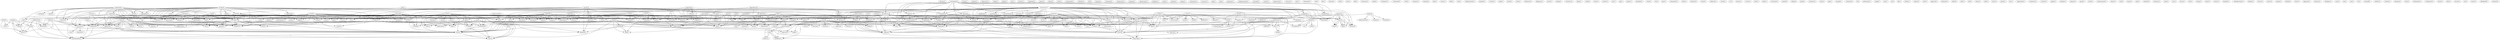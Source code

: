 digraph G {
  decision [ label="decision(1)" ];
  population [ label="population(5)" ];
  invading [ label="invading(1)" ];
  majority [ label="majority(3)" ];
  side [ label="side(1)" ];
  arrival [ label="arrival(1)" ];
  anticipation [ label="anticipation(1)" ];
  lake [ label="lake(2)" ];
  garrison [ label="garrison(1)" ];
  massacred [ label="massacred(1)" ];
  retreat [ label="retreat(1)" ];
  region [ label="region(1)" ];
  van [ label="van(3)" ];
  turn [ label="turn(1)" ];
  van [ label="van(8)" ];
  reached [ label="reached(1)" ];
  province [ label="province(4)" ];
  percent [ label="percent(7)" ];
  slaughter [ label="slaughter(1)" ];
  freedom [ label="freedom(2)" ];
  culture [ label="culture(1)" ];
  prevailed [ label="prevailed(1)" ];
  remain [ label="remain(1)" ];
  religion [ label="religion(2)" ];
  power [ label="power(19)" ];
  department [ label="department(1)" ];
  behalf [ label="behalf(2)" ];
  control [ label="control(3)" ];
  instruct [ label="instruct(1)" ];
  sex [ label="sex(1)" ];
  color [ label="color(1)" ];
  system [ label="system(3)" ];
  head [ label="head(2)" ];
  government [ label="government(4)" ];
  race [ label="race(1)" ];
  law [ label="law(4)" ];
  secure [ label="secure(1)" ];
  language [ label="language(2)" ];
  irrespective [ label="irrespective(1)" ];
  nation [ label="nation(7)" ];
  self [ label="self(2)" ];
  executive [ label="executive(5)" ];
  create [ label="create(2)" ];
  volume [ label="volume(1)" ];
  number [ label="number(1)" ];
  democracy [ label="democracy(1)" ];
  escape [ label="escape(3)" ];
  soul [ label="soul(1)" ];
  today [ label="today(3)" ];
  work [ label="work(3)" ];
  exists [ label="exists(1)" ];
  proceeded [ label="proceeded(2)" ];
  extermination [ label="extermination(2)" ];
  refuge [ label="refuge(1)" ];
  length [ label="length(1)" ];
  paw [ label="paw(1)" ];
  horizon [ label="horizon(1)" ];
  army [ label="army(2)" ];
  response [ label="response(1)" ];
  victory [ label="victory(1)" ];
  enter [ label="enter(1)" ];
  make [ label="make(3)" ];
  began [ label="began(4)" ];
  cooperation [ label="cooperation(1)" ];
  came [ label="came(1)" ];
  flag [ label="flag(1)" ];
  blood [ label="blood(1)" ];
  president [ label="president(8)" ];
  serve [ label="serve(5)" ];
  wave [ label="wave(1)" ];
  guerrilla [ label="guerrilla(2)" ];
  nickname [ label="nickname(1)" ];
  completed [ label="completed(1)" ];
  debate [ label="debate(1)" ];
  call [ label="call(1)" ];
  amnesty [ label="amnesty(1)" ];
  grant [ label="grant(1)" ];
  referendum [ label="referendum(1)" ];
  enemy [ label="enemy(1)" ];
  halsall [ label="halsall(2)" ];
  north [ label="north(1)" ];
  nationalism [ label="nationalism(1)" ];
  orthodox [ label="orthodox(1)" ];
  left [ label="left(2)" ];
  beginning [ label="beginning(2)" ];
  refuse [ label="refuse(1)" ];
  state [ label="state(13)" ];
  degree [ label="degree(1)" ];
  increased [ label="increased(1)" ];
  collaboration [ label="collaboration(2)" ];
  assist [ label="assist(1)" ];
  bearing [ label="bearing(1)" ];
  ownership [ label="ownership(1)" ];
  closed [ label="closed(2)" ];
  supervision [ label="supervision(1)" ];
  program [ label="program(1)" ];
  patriarchate [ label="patriarchate(1)" ];
  berkeley [ label="berkeley(1)" ];
  reach [ label="reach(1)" ];
  guerilla [ label="guerilla(1)" ];
  langer [ label="langer(1)" ];
  civilization [ label="civilization(1)" ];
  question [ label="question(1)" ];
  debate [ label="debate(1)" ];
  ratify [ label="ratify(3)" ];
  caucasus [ label="caucasus(1)" ];
  babi [ label="babi(1)" ];
  lack [ label="lack(1)" ];
  represent [ label="represent(1)" ];
  implementation [ label="implementation(1)" ];
  edu [ label="edu(2)" ];
  question [ label="question(1)" ];
  writes [ label="writes(1)" ];
  provided [ label="provided(1)" ];
  wonder [ label="wonder(1)" ];
  opportunity [ label="opportunity(1)" ];
  erzurum [ label="erzurum(1)" ];
  anatolia [ label="anatolia(3)" ];
  come [ label="come(1)" ];
  way [ label="way(1)" ];
  revolt [ label="revolt(3)" ];
  push [ label="push(1)" ];
  morale [ label="morale(1)" ];
  sultan [ label="sultan(1)" ];
  killed [ label="killed(1)" ];
  invasion [ label="invasion(1)" ];
  area [ label="area(3)" ];
  prepared [ label="prepared(1)" ];
  position [ label="position(1)" ];
  hurt [ label="hurt(1)" ];
  part [ label="part(1)" ];
  newspaper [ label="newspaper(1)" ];
  end [ label="end(1)" ];
  fire [ label="fire(1)" ];
  became [ label="became(1)" ];
  harb [ label="harb(1)" ];
  term [ label="term(1)" ];
  fled [ label="fled(1)" ];
  boyaciyan [ label="boyaciyan(1)" ];
  millet [ label="millet(1)" ];
  knopf [ label="knopf(1)" ];
  border [ label="border(3)" ];
  company [ label="company(1)" ];
  assumed [ label="assumed(1)" ];
  representative [ label="representative(1)" ];
  name [ label="name(1)" ];
  coordinate [ label="coordinate(1)" ];
  constituted [ label="constituted(1)" ];
  uezd [ label="uezd(1)" ];
  conquest [ label="conquest(1)" ];
  guberniia [ label="guberniia(1)" ];
  guberniia [ label="guberniia(1)" ];
  meeting [ label="meeting(1)" ];
  deal [ label="deal(1)" ];
  census [ label="census(1)" ];
  sovereignty [ label="sovereignty(4)" ];
  peace [ label="peace(2)" ];
  division [ label="division(2)" ];
  constitution [ label="constitution(17)" ];
  human [ label="human(1)" ];
  maintain [ label="maintain(2)" ];
  solidarity [ label="solidarity(2)" ];
  structure [ label="structure(4)" ];
  establishes [ label="establishes(1)" ];
  secularization [ label="secularization(1)" ];
  justice [ label="justice(4)" ];
  faith [ label="faith(1)" ];
  rule [ label="rule(1)" ];
  set [ label="set(1)" ];
  respecting [ label="respecting(1)" ];
  administration [ label="administration(1)" ];
  hamparsum [ label="hamparsum(2)" ];
  ravaged [ label="ravaged(2)" ];
  led [ label="led(2)" ];
  parliamentarian [ label="parliamentarian(1)" ];
  danger [ label="danger(1)" ];
  gochnak [ label="gochnak(1)" ];
  crossed [ label="crossed(1)" ];
  appressian [ label="appressian(1)" ];
  mountain [ label="mountain(3)" ];
  independence [ label="independence(5)" ];
  body [ label="body(1)" ];
  pp [ label="pp(3)" ];
  held [ label="held(1)" ];
  expel [ label="expel(1)" ];
  muslim [ label="muslim(4)" ];
  flood [ label="flood(1)" ];
  comprised [ label="comprised(1)" ];
  appeared [ label="appeared(1)" ];
  protection [ label="protection(2)" ];
  crisis [ label="crisis(1)" ];
  sera [ label="sera(1)" ];
  supply [ label="supply(1)" ];
  crowded [ label="crowded(1)" ];
  zuma [ label="zuma(1)" ];
  city [ label="city(2)" ];
  murad [ label="murad(1)" ];
  stone [ label="stone(1)" ];
  barbarism [ label="barbarism(1)" ];
  diplomacy [ label="diplomacy(1)" ];
  insure [ label="insure(1)" ];
  change [ label="change(1)" ];
  adopted [ label="adopted(1)" ];
  backbone [ label="backbone(1)" ];
  force [ label="force(1)" ];
  accordance [ label="accordance(1)" ];
  occurred [ label="occurred(1)" ];
  force [ label="force(1)" ];
  remained [ label="remained(2)" ];
  right [ label="right(1)" ];
  share [ label="share(1)" ];
  history [ label="history(4)" ];
  document [ label="document(1)" ];
  served [ label="served(1)" ];
  principle [ label="principle(1)" ];
  election [ label="election(3)" ];
  fact [ label="fact(1)" ];
  lived [ label="lived(1)" ];
  occupation [ label="occupation(1)" ];
  mind [ label="mind(1)" ];
  resistance [ label="resistance(1)" ];
  legion [ label="legion(1)" ];
  vote [ label="vote(1)" ];
  follows [ label="follows(1)" ];
  confidence [ label="confidence(1)" ];
  sahak [ label="sahak(1)" ];
  house [ label="house(1)" ];
  road [ label="road(4)" ];
  october [ label="october(1)" ];
  rear [ label="rear(1)" ];
  age [ label="age(1)" ];
  square [ label="square(1)" ];
  preamble [ label="preamble(1)" ];
  commercial [ label="commercial(1)" ];
  kill [ label="kill(1)" ];
  russia [ label="russia(2)" ];
  fulfillment [ label="fulfillment(1)" ];
  looked [ label="looked(1)" ];
  resurrection [ label="resurrection(1)" ];
  telegram [ label="telegram(1)" ];
  sent [ label="sent(1)" ];
  justify [ label="justify(1)" ];
  life [ label="life(1)" ];
  evrak [ label="evrak(1)" ];
  rise [ label="rise(1)" ];
  party [ label="party(1)" ];
  garo [ label="garo(1)" ];
  vilayet [ label="vilayet(1)" ];
  preparation [ label="preparation(1)" ];
  drive [ label="drive(1)" ];
  commander [ label="commander(1)" ];
  block [ label="block(1)" ];
  authority [ label="authority(1)" ];
  war [ label="war(4)" ];
  brought [ label="brought(1)" ];
  treachery [ label="treachery(1)" ];
  regard [ label="regard(1)" ];
  culminated [ label="culminated(1)" ];
  cancel [ label="cancel(1)" ];
  emperor [ label="emperor(2)" ];
  california [ label="california(1)" ];
  return [ label="return(1)" ];
  citizen [ label="citizen(1)" ];
  ctr [ label="ctr(1)" ];
  turkey [ label="turkey(7)" ];
  found [ label="found(1)" ];
  vicinity [ label="vicinity(1)" ];
  bureau [ label="bureau(1)" ];
  course [ label="course(2)" ];
  sabis [ label="sabis(1)" ];
  reads [ label="reads(1)" ];
  revolution [ label="revolution(1)" ];
  university [ label="university(3)" ];
  addition [ label="addition(1)" ];
  amend [ label="amend(2)" ];
  village [ label="village(2)" ];
  rest [ label="rest(2)" ];
  greek [ label="greek(1)" ];
  november [ label="november(1)" ];
  mush [ label="mush(1)" ];
  empire [ label="empire(8)" ];
  world [ label="world(3)" ];
  russian [ label="russian(1)" ];
  plateau [ label="plateau(1)" ];
  participation [ label="participation(1)" ];
  shore [ label="shore(1)" ];
  time [ label="time(1)" ];
  borderland [ label="borderland(1)" ];
  hope [ label="hope(1)" ];
  success [ label="success(1)" ];
  move [ label="move(1)" ];
  vote [ label="vote(1)" ];
  kill [ label="kill(1)" ];
  map [ label="map(2)" ];
  escaped [ label="escaped(1)" ];
  continued [ label="continued(1)" ];
  fo [ label="fo(4)" ];
  petersburg [ label="petersburg(1)" ];
  repeal [ label="repeal(1)" ];
  case [ label="case(1)" ];
  cambridge [ label="cambridge(3)" ];
  sol [ label="sol(1)" ];
  ohanus [ label="ohanus(2)" ];
  country [ label="country(2)" ];
  contradictory [ label="contradictory(1)" ];
  court [ label="court(4)" ];
  fop [ label="fop(1)" ];
  reform [ label="reform(1)" ];
  subject [ label="subject(1)" ];
  article [ label="article(2)" ];
  columbia [ label="columbia(1)" ];
  york [ label="york(1)" ];
  approval [ label="approval(1)" ];
  dominate [ label="dominate(1)" ];
  alfred [ label="alfred(1)" ];
  czar [ label="czar(3)" ];
  day [ label="day(1)" ];
  returned [ label="returned(1)" ];
  ataturk [ label="ataturk(2)" ];
  armenia [ label="armenia(5)" ];
  press [ label="press(3)" ];
  istanbul [ label="istanbul(2)" ];
  strike [ label="strike(1)" ];
  st [ label="st(1)" ];
  exile [ label="exile(1)" ];
  katl [ label="katl(1)" ];
  center [ label="center(1)" ];
  yoke [ label="yoke(1)" ];
  tartar [ label="tartar(1)" ];
  period [ label="period(1)" ];
  bva [ label="bva(1)" ];
  imperialism [ label="imperialism(1)" ];
  committee [ label="committee(1)" ];
  creation [ label="creation(1)" ];
  appeal [ label="appeal(1)" ];
  member [ label="member(1)" ];
  ottoman [ label="ottoman(6)" ];
  majesty [ label="majesty(1)" ];
  group [ label="group(1)" ];
  board [ label="board(1)" ];
  transcaucasia [ label="transcaucasia(3)" ];
  pastirmaciyan [ label="pastirmaciyan(1)" ];
  council [ label="council(9)" ];
  solves [ label="solves(1)" ];
  dismiss [ label="dismiss(1)" ];
  approve [ label="approve(2)" ];
  controls [ label="controls(1)" ];
  supervise [ label="supervise(1)" ];
  adopt [ label="adopt(1)" ];
  batum [ label="batum(1)" ];
  turk [ label="turk(1)" ];
  parliament [ label="parliament(11)" ];
  exercise [ label="exercise(1)" ];
  island [ label="island(1)" ];
  liability [ label="liability(1)" ];
  ararat [ label="ararat(1)" ];
  paul [ label="paul(1)" ];
  stanford [ label="stanford(2)" ];
  bosporus [ label="bosporus(1)" ];
  odasi [ label="odasi(1)" ];
  mus [ label="mus(1)" ];
  erivan [ label="erivan(1)" ];
  erevan [ label="erevan(1)" ];
  serdar [ label="serdar(3)" ];
  russia [ label="russia(1)" ];
  dust [ label="dust(1)" ];
  europe [ label="europe(1)" ];
  bayur [ label="bayur(1)" ];
  ereven [ label="ereven(1)" ];
  knocked [ label="knocked(1)" ];
  dashnaktsutiun [ label="dashnaktsutiun(1)" ];
  karekin [ label="karekin(1)" ];
  misuse [ label="misuse(1)" ];
  source [ label="source(3)" ];
  myopia [ label="myopia(1)" ];
  flooded [ label="flooded(1)" ];
  christ [ label="christ(1)" ];
  papazyan [ label="papazyan(1)" ];
  judiciary [ label="judiciary(1)" ];
  boyadjian [ label="boyadjian(1)" ];
  uucp [ label="uucp(1)" ];
  apr [ label="apr(1)" ];
  rum [ label="rum(1)" ];
  eve [ label="eve(1)" ];
  character [ label="character(1)" ];
  turkish [ label="turkish(1)" ];
  assembly [ label="assembly(6)" ];
  argic [ label="argic(2)" ];
  vol [ label="vol(1)" ];
  muratoff [ label="muratoff(1)" ];
  artillery [ label="artillery(1)" ];
  moslem [ label="moslem(1)" ];
  georgian [ label="georgian(1)" ];
  shaw [ label="shaw(2)" ];
  hahralaram [ label="hahralaram(1)" ];
  mazbatalari [ label="mazbatalari(1)" ];
  march [ label="march(1)" ];
  bitlis [ label="bitlis(1)" ];
  republic [ label="republic(10)" ];
  murray [ label="murray(1)" ];
  april [ label="april(5)" ];
  tiflis [ label="tiflis(1)" ];
  see [ label="see(1)" ];
  czarist [ label="czarist(1)" ];
  akhalkalaki [ label="akhalkalaki(1)" ];
  minister [ label="minister(4)" ];
  population -> invading [ label="1" ];
  population -> majority [ label="2" ];
  population -> side [ label="2" ];
  population -> arrival [ label="1" ];
  population -> anticipation [ label="1" ];
  population -> lake [ label="2" ];
  population -> garrison [ label="2" ];
  population -> massacred [ label="1" ];
  population -> retreat [ label="2" ];
  population -> region [ label="1" ];
  population -> van [ label="2" ];
  population -> turn [ label="1" ];
  population -> van [ label="2" ];
  population -> reached [ label="2" ];
  population -> province [ label="1" ];
  population -> percent [ label="1" ];
  population -> slaughter [ label="2" ];
  freedom -> culture [ label="1" ];
  freedom -> prevailed [ label="1" ];
  freedom -> remain [ label="1" ];
  freedom -> religion [ label="1" ];
  power -> department [ label="1" ];
  power -> behalf [ label="5" ];
  power -> control [ label="4" ];
  power -> instruct [ label="1" ];
  power -> sex [ label="3" ];
  power -> color [ label="3" ];
  power -> system [ label="1" ];
  power -> head [ label="1" ];
  power -> government [ label="2" ];
  power -> race [ label="3" ];
  power -> law [ label="2" ];
  power -> secure [ label="4" ];
  power -> language [ label="3" ];
  power -> irrespective [ label="3" ];
  power -> nation [ label="3" ];
  power -> self [ label="5" ];
  power -> executive [ label="4" ];
  power -> religion [ label="3" ];
  power -> create [ label="1" ];
  escape -> soul [ label="1" ];
  escape -> today [ label="1" ];
  escape -> work [ label="2" ];
  escape -> exists [ label="1" ];
  escape -> proceeded [ label="2" ];
  escape -> extermination [ label="2" ];
  army -> response [ label="1" ];
  army -> victory [ label="1" ];
  army -> enter [ label="1" ];
  army -> make [ label="1" ];
  army -> began [ label="1" ];
  army -> cooperation [ label="1" ];
  army -> came [ label="1" ];
  army -> flag [ label="1" ];
  army -> blood [ label="1" ];
  army -> president [ label="1" ];
  army -> serve [ label="1" ];
  army -> wave [ label="1" ];
  guerrilla -> nickname [ label="1" ];
  debate -> call [ label="1" ];
  debate -> amnesty [ label="1" ];
  debate -> grant [ label="1" ];
  debate -> referendum [ label="1" ];
  behalf -> sex [ label="1" ];
  behalf -> color [ label="1" ];
  behalf -> race [ label="1" ];
  behalf -> language [ label="1" ];
  behalf -> irrespective [ label="1" ];
  behalf -> religion [ label="1" ];
  beginning -> refuse [ label="1" ];
  beginning -> state [ label="1" ];
  beginning -> degree [ label="1" ];
  beginning -> increased [ label="1" ];
  beginning -> collaboration [ label="1" ];
  beginning -> assist [ label="1" ];
  beginning -> serve [ label="1" ];
  closed -> soul [ label="1" ];
  closed -> today [ label="1" ];
  closed -> exists [ label="1" ];
  question -> debate [ label="1" ];
  question -> ratify [ label="1" ];
  question -> grant [ label="1" ];
  edu -> question [ label="1" ];
  edu -> writes [ label="1" ];
  anatolia -> come [ label="1" ];
  anatolia -> today [ label="1" ];
  anatolia -> way [ label="1" ];
  anatolia -> revolt [ label="1" ];
  anatolia -> degree [ label="1" ];
  anatolia -> push [ label="1" ];
  anatolia -> increased [ label="1" ];
  anatolia -> morale [ label="1" ];
  anatolia -> sultan [ label="1" ];
  anatolia -> killed [ label="1" ];
  anatolia -> invasion [ label="1" ];
  anatolia -> area [ label="1" ];
  anatolia -> collaboration [ label="1" ];
  anatolia -> prepared [ label="1" ];
  anatolia -> position [ label="1" ];
  anatolia -> hurt [ label="1" ];
  come -> today [ label="1" ];
  come -> control [ label="1" ];
  come -> area [ label="1" ];
  come -> millet [ label="1" ];
  today -> exists [ label="1" ];
  border -> company [ label="1" ];
  border -> assumed [ label="1" ];
  border -> representative [ label="1" ];
  border -> name [ label="1" ];
  majority -> side [ label="1" ];
  majority -> lake [ label="1" ];
  majority -> garrison [ label="1" ];
  majority -> guberniia [ label="1" ];
  majority -> retreat [ label="1" ];
  majority -> van [ label="1" ];
  majority -> van [ label="1" ];
  majority -> reached [ label="1" ];
  majority -> percent [ label="1" ];
  majority -> guberniia [ label="1" ];
  majority -> slaughter [ label="1" ];
  sovereignty -> peace [ label="1" ];
  sovereignty -> division [ label="1" ];
  sovereignty -> constitution [ label="1" ];
  sovereignty -> human [ label="1" ];
  sovereignty -> maintain [ label="1" ];
  sovereignty -> state [ label="1" ];
  sovereignty -> solidarity [ label="1" ];
  sovereignty -> structure [ label="1" ];
  sovereignty -> establishes [ label="1" ];
  sovereignty -> secularization [ label="1" ];
  sovereignty -> law [ label="1" ];
  sovereignty -> language [ label="1" ];
  sovereignty -> nation [ label="2" ];
  sovereignty -> justice [ label="1" ];
  peace -> set [ label="1" ];
  peace -> language [ label="1" ];
  peace -> nation [ label="1" ];
  peace -> respecting [ label="1" ];
  question -> debate [ label="1" ];
  question -> ratify [ label="1" ];
  question -> grant [ label="1" ];
  hamparsum -> nickname [ label="1" ];
  hamparsum -> ravaged [ label="1" ];
  hamparsum -> killed [ label="1" ];
  hamparsum -> led [ label="1" ];
  hamparsum -> nation [ label="1" ];
  hamparsum -> parliamentarian [ label="1" ];
  hamparsum -> danger [ label="1" ];
  division -> system [ label="1" ];
  division -> secularization [ label="1" ];
  division -> self [ label="1" ];
  division -> create [ label="1" ];
  appressian -> work [ label="1" ];
  appressian -> exists [ label="1" ];
  appressian -> proceeded [ label="1" ];
  appressian -> mountain [ label="1" ];
  appressian -> serve [ label="1" ];
  appressian -> extermination [ label="1" ];
  independence -> body [ label="1" ];
  independence -> state [ label="1" ];
  independence -> pp [ label="1" ];
  independence -> held [ label="1" ];
  independence -> serve [ label="1" ];
  muslim -> flood [ label="2" ];
  muslim -> comprised [ label="1" ];
  muslim -> arrival [ label="1" ];
  muslim -> maintain [ label="1" ];
  muslim -> anticipation [ label="1" ];
  muslim -> state [ label="3" ];
  muslim -> lake [ label="1" ];
  muslim -> garrison [ label="1" ];
  muslim -> appeared [ label="1" ];
  muslim -> protection [ label="1" ];
  muslim -> revolt [ label="1" ];
  muslim -> crisis [ label="2" ];
  muslim -> began [ label="2" ];
  muslim -> sera [ label="1" ];
  muslim -> killed [ label="1" ];
  muslim -> area [ label="3" ];
  muslim -> supply [ label="1" ];
  muslim -> massacred [ label="1" ];
  muslim -> retreat [ label="1" ];
  muslim -> crowded [ label="2" ];
  muslim -> zuma [ label="1" ];
  muslim -> van [ label="1" ];
  muslim -> turn [ label="1" ];
  muslim -> van [ label="1" ];
  muslim -> reached [ label="1" ];
  muslim -> province [ label="1" ];
  muslim -> percent [ label="1" ];
  muslim -> slaughter [ label="1" ];
  muslim -> city [ label="1" ];
  control -> self [ label="2" ];
  constitution -> human [ label="4" ];
  constitution -> maintain [ label="2" ];
  constitution -> sex [ label="1" ];
  constitution -> color [ label="1" ];
  constitution -> system [ label="1" ];
  constitution -> state [ label="3" ];
  constitution -> adopted [ label="2" ];
  constitution -> solidarity [ label="4" ];
  constitution -> structure [ label="3" ];
  constitution -> backbone [ label="1" ];
  constitution -> ratify [ label="1" ];
  constitution -> force [ label="2" ];
  constitution -> accordance [ label="1" ];
  constitution -> establishes [ label="2" ];
  constitution -> government [ label="2" ];
  constitution -> set [ label="2" ];
  constitution -> occurred [ label="1" ];
  constitution -> force [ label="2" ];
  constitution -> remained [ label="1" ];
  constitution -> race [ label="1" ];
  constitution -> law [ label="4" ];
  constitution -> right [ label="1" ];
  constitution -> share [ label="1" ];
  constitution -> history [ label="1" ];
  constitution -> document [ label="1" ];
  constitution -> served [ label="1" ];
  constitution -> principle [ label="1" ];
  constitution -> election [ label="1" ];
  constitution -> language [ label="3" ];
  constitution -> irrespective [ label="1" ];
  constitution -> nation [ label="3" ];
  constitution -> self [ label="1" ];
  constitution -> fact [ label="1" ];
  constitution -> executive [ label="1" ];
  constitution -> religion [ label="1" ];
  constitution -> justice [ label="4" ];
  constitution -> lived [ label="1" ];
  constitution -> create [ label="2" ];
  constitution -> respecting [ label="2" ];
  constitution -> occupation [ label="1" ];
  constitution -> mind [ label="2" ];
  human -> set [ label="1" ];
  human -> secularization [ label="1" ];
  human -> language [ label="1" ];
  maintain -> solidarity [ label="1" ];
  maintain -> language [ label="1" ];
  maintain -> nation [ label="1" ];
  maintain -> justice [ label="1" ];
  vote -> follows [ label="1" ];
  vote -> confidence [ label="1" ];
  road -> pp [ label="1" ];
  system -> commercial [ label="1" ];
  system -> justice [ label="1" ];
  kill -> make [ label="1" ];
  kill -> nickname [ label="1" ];
  kill -> set [ label="1" ];
  kill -> ravaged [ label="1" ];
  kill -> led [ label="1" ];
  kill -> parliamentarian [ label="1" ];
  russia -> protection [ label="1" ];
  russia -> fulfillment [ label="1" ];
  russia -> looked [ label="1" ];
  russia -> resurrection [ label="1" ];
  russia -> telegram [ label="1" ];
  russia -> sent [ label="1" ];
  russia -> justify [ label="1" ];
  russia -> life [ label="1" ];
  state -> solidarity [ label="4" ];
  state -> appeared [ label="1" ];
  state -> ratify [ label="1" ];
  state -> head [ label="1" ];
  state -> protection [ label="1" ];
  state -> government [ label="2" ];
  state -> crisis [ label="1" ];
  state -> set [ label="2" ];
  state -> law [ label="4" ];
  state -> area [ label="1" ];
  state -> assist [ label="1" ];
  state -> principle [ label="2" ];
  state -> language [ label="2" ];
  state -> crowded [ label="1" ];
  state -> nation [ label="2" ];
  state -> self [ label="2" ];
  state -> executive [ label="1" ];
  state -> justice [ label="4" ];
  state -> create [ label="2" ];
  state -> respecting [ label="2" ];
  state -> mind [ label="2" ];
  adopted -> force [ label="1" ];
  adopted -> force [ label="1" ];
  adopted -> remained [ label="1" ];
  adopted -> party [ label="1" ];
  lake -> vilayet [ label="1" ];
  lake -> preparation [ label="1" ];
  lake -> drive [ label="1" ];
  solidarity -> set [ label="1" ];
  solidarity -> language [ label="1" ];
  solidarity -> respecting [ label="1" ];
  structure -> law [ label="1" ];
  structure -> principle [ label="2" ];
  structure -> language [ label="1" ];
  structure -> nation [ label="1" ];
  structure -> self [ label="2" ];
  structure -> justice [ label="1" ];
  structure -> create [ label="2" ];
  war -> degree [ label="1" ];
  war -> increased [ label="1" ];
  war -> invasion [ label="1" ];
  war -> collaboration [ label="1" ];
  war -> assist [ label="1" ];
  war -> brought [ label="1" ];
  war -> treachery [ label="1" ];
  war -> regard [ label="1" ];
  war -> culminated [ label="1" ];
  war -> held [ label="1" ];
  war -> serve [ label="2" ];
  debate -> grant [ label="1" ];
  debate -> referendum [ label="1" ];
  emperor -> force [ label="1" ];
  emperor -> government [ label="1" ];
  emperor -> force [ label="1" ];
  emperor -> right [ label="1" ];
  emperor -> share [ label="1" ];
  emperor -> document [ label="1" ];
  emperor -> election [ label="1" ];
  ratify -> government [ label="1" ];
  ratify -> return [ label="1" ];
  ratify -> grant [ label="1" ];
  ratify -> referendum [ label="1" ];
  turkey -> protection [ label="1" ];
  turkey -> resurrection [ label="1" ];
  turkey -> set [ label="1" ];
  turkey -> found [ label="1" ];
  turkey -> law [ label="1" ];
  turkey -> collaboration [ label="2" ];
  turkey -> justice [ label="1" ];
  turkey -> party [ label="1" ];
  turkey -> respecting [ label="1" ];
  turkey -> mind [ label="1" ];
  turkey -> life [ label="1" ];
  revolt -> make [ label="1" ];
  revolt -> sultan [ label="1" ];
  revolt -> retreat [ label="1" ];
  revolt -> vicinity [ label="1" ];
  revolt -> van [ label="1" ];
  revolt -> van [ label="1" ];
  revolt -> reached [ label="1" ];
  revolt -> percent [ label="1" ];
  revolt -> slaughter [ label="1" ];
  revolt -> city [ label="1" ];
  force -> right [ label="1" ];
  force -> share [ label="1" ];
  force -> election [ label="1" ];
  make -> cooperation [ label="1" ];
  make -> flag [ label="1" ];
  make -> blood [ label="1" ];
  make -> president [ label="1" ];
  make -> serve [ label="1" ];
  make -> wave [ label="1" ];
  work -> exists [ label="1" ];
  work -> extermination [ label="2" ];
  university -> increased [ label="1" ];
  university -> area [ label="1" ];
  university -> pp [ label="1" ];
  university -> addition [ label="1" ];
  rest -> killed [ label="1" ];
  empire -> increased [ label="1" ];
  empire -> culture [ label="1" ];
  empire -> history [ label="1" ];
  empire -> area [ label="1" ];
  empire -> collaboration [ label="1" ];
  empire -> assist [ label="1" ];
  empire -> brought [ label="1" ];
  empire -> treachery [ label="1" ];
  empire -> retreat [ label="1" ];
  empire -> prevailed [ label="1" ];
  empire -> regard [ label="1" ];
  empire -> culminated [ label="1" ];
  empire -> remain [ label="1" ];
  empire -> fact [ label="1" ];
  empire -> religion [ label="1" ];
  empire -> van [ label="1" ];
  empire -> van [ label="1" ];
  empire -> reached [ label="1" ];
  empire -> addition [ label="1" ];
  empire -> percent [ label="1" ];
  empire -> lived [ label="1" ];
  empire -> slaughter [ label="1" ];
  empire -> city [ label="1" ];
  empire -> serve [ label="1" ];
  world -> increased [ label="1" ];
  world -> invasion [ label="1" ];
  world -> collaboration [ label="1" ];
  world -> assist [ label="1" ];
  world -> brought [ label="1" ];
  world -> treachery [ label="1" ];
  world -> regard [ label="1" ];
  world -> culminated [ label="1" ];
  world -> serve [ label="1" ];
  russian -> vilayet [ label="1" ];
  russian -> plateau [ label="1" ];
  russian -> began [ label="1" ];
  russian -> push [ label="1" ];
  russian -> participation [ label="1" ];
  russian -> increased [ label="1" ];
  russian -> morale [ label="1" ];
  russian -> preparation [ label="1" ];
  russian -> sultan [ label="1" ];
  russian -> drive [ label="1" ];
  russian -> invasion [ label="1" ];
  russian -> cooperation [ label="3" ];
  russian -> collaboration [ label="2" ];
  russian -> name [ label="1" ];
  russian -> shore [ label="1" ];
  russian -> assist [ label="1" ];
  russian -> supply [ label="1" ];
  russian -> time [ label="1" ];
  russian -> massacred [ label="1" ];
  russian -> treachery [ label="1" ];
  russian -> borderland [ label="1" ];
  russian -> retreat [ label="1" ];
  russian -> regard [ label="1" ];
  russian -> culminated [ label="1" ];
  russian -> van [ label="1" ];
  russian -> turn [ label="1" ];
  russian -> van [ label="1" ];
  russian -> came [ label="3" ];
  russian -> reached [ label="1" ];
  russian -> province [ label="1" ];
  russian -> hope [ label="1" ];
  russian -> percent [ label="2" ];
  russian -> flag [ label="3" ];
  russian -> guberniia [ label="1" ];
  russian -> blood [ label="3" ];
  russian -> slaughter [ label="1" ];
  russian -> success [ label="1" ];
  russian -> prepared [ label="1" ];
  russian -> position [ label="1" ];
  russian -> hurt [ label="1" ];
  russian -> mountain [ label="1" ];
  russian -> president [ label="3" ];
  russian -> city [ label="1" ];
  russian -> move [ label="1" ];
  russian -> serve [ label="4" ];
  russian -> wave [ label="3" ];
  government -> follows [ label="1" ];
  government -> vote [ label="1" ];
  government -> confidence [ label="1" ];
  kill -> set [ label="1" ];
  kill -> ravaged [ label="1" ];
  kill -> led [ label="1" ];
  kill -> parliamentarian [ label="1" ];
  began -> area [ label="1" ];
  began -> crowded [ label="1" ];
  began -> vicinity [ label="1" ];
  began -> move [ label="1" ];
  force -> right [ label="1" ];
  force -> share [ label="1" ];
  force -> election [ label="1" ];
  cambridge -> pp [ label="2" ];
  ohanus -> exists [ label="1" ];
  ohanus -> proceeded [ label="1" ];
  ohanus -> mountain [ label="1" ];
  ohanus -> serve [ label="1" ];
  ohanus -> extermination [ label="1" ];
  increased -> area [ label="1" ];
  country -> executive [ label="1" ];
  found -> contradictory [ label="1" ];
  found -> court [ label="1" ];
  article -> law [ label="1" ];
  article -> justice [ label="1" ];
  article -> columbia [ label="1" ];
  article -> respecting [ label="1" ];
  article -> mind [ label="1" ];
  law -> language [ label="1" ];
  law -> nation [ label="1" ];
  law -> justice [ label="2" ];
  law -> respecting [ label="1" ];
  law -> mind [ label="1" ];
  czar -> cooperation [ label="1" ];
  czar -> day [ label="1" ];
  czar -> sent [ label="1" ];
  czar -> came [ label="1" ];
  czar -> flag [ label="1" ];
  czar -> blood [ label="1" ];
  czar -> president [ label="1" ];
  czar -> returned [ label="1" ];
  czar -> serve [ label="1" ];
  czar -> wave [ label="1" ];
  killed -> area [ label="1" ];
  killed -> nation [ label="1" ];
  killed -> danger [ label="1" ];
  ataturk -> language [ label="1" ];
  ataturk -> nation [ label="1" ];
  ataturk -> respecting [ label="1" ];
  ataturk -> mind [ label="1" ];
  armenia -> proceeded [ label="1" ];
  armenia -> borderland [ label="1" ];
  armenia -> retreat [ label="1" ];
  armenia -> van [ label="1" ];
  armenia -> van [ label="1" ];
  armenia -> reached [ label="1" ];
  armenia -> percent [ label="1" ];
  armenia -> slaughter [ label="1" ];
  armenia -> mountain [ label="2" ];
  armenia -> city [ label="1" ];
  armenia -> serve [ label="1" ];
  armenia -> extermination [ label="1" ];
  press -> area [ label="1" ];
  press -> pp [ label="1" ];
  press -> addition [ label="1" ];
  istanbul -> day [ label="1" ];
  istanbul -> strike [ label="1" ];
  istanbul -> occupation [ label="1" ];
  istanbul -> returned [ label="1" ];
  istanbul -> st [ label="1" ];
  history -> collaboration [ label="1" ];
  history -> nation [ label="1" ];
  history -> danger [ label="1" ];
  vote -> confidence [ label="1" ];
  ottoman -> supply [ label="1" ];
  ottoman -> led [ label="1" ];
  ottoman -> brought [ label="1" ];
  ottoman -> massacred [ label="1" ];
  ottoman -> treachery [ label="1" ];
  ottoman -> retreat [ label="1" ];
  ottoman -> prevailed [ label="1" ];
  ottoman -> regard [ label="1" ];
  ottoman -> culminated [ label="1" ];
  ottoman -> remain [ label="1" ];
  ottoman -> parliamentarian [ label="1" ];
  ottoman -> fact [ label="1" ];
  ottoman -> religion [ label="1" ];
  ottoman -> van [ label="1" ];
  ottoman -> turn [ label="1" ];
  ottoman -> van [ label="1" ];
  ottoman -> reached [ label="1" ];
  ottoman -> province [ label="1" ];
  ottoman -> hope [ label="1" ];
  ottoman -> percent [ label="1" ];
  ottoman -> lived [ label="1" ];
  ottoman -> slaughter [ label="1" ];
  ottoman -> success [ label="1" ];
  ottoman -> prepared [ label="1" ];
  ottoman -> position [ label="1" ];
  ottoman -> hurt [ label="1" ];
  ottoman -> city [ label="1" ];
  ottoman -> serve [ label="1" ];
  transcaucasia -> addition [ label="1" ];
  transcaucasia -> guberniia [ label="1" ];
  transcaucasia -> lived [ label="1" ];
  council -> language [ label="1" ];
  council -> confidence [ label="1" ];
  council -> irrespective [ label="1" ];
  council -> solves [ label="1" ];
  council -> dismiss [ label="2" ];
  council -> nation [ label="1" ];
  council -> approve [ label="2" ];
  council -> controls [ label="1" ];
  council -> religion [ label="1" ];
  council -> province [ label="1" ];
  council -> supervise [ label="2" ];
  council -> adopt [ label="2" ];
  parliament -> confidence [ label="1" ];
  parliament -> nation [ label="2" ];
  parliament -> sent [ label="1" ];
  parliament -> exercise [ label="1" ];
  parliament -> court [ label="1" ];
  parliament -> island [ label="1" ];
  parliament -> liability [ label="1" ];
  parliament -> occupation [ label="1" ];
  language -> religion [ label="1" ];
  nation -> religion [ label="1" ];
  nation -> exercise [ label="2" ];
  nation -> justice [ label="1" ];
  erevan -> province [ label="1" ];
  erevan -> guberniia [ label="1" ];
  erevan -> lived [ label="1" ];
  serdar -> zuma [ label="1" ];
  serdar -> mountain [ label="1" ];
  serdar -> writes [ label="1" ];
  serdar -> serve [ label="1" ];
  serdar -> extermination [ label="1" ];
  russia -> sent [ label="1" ];
  russia -> justify [ label="1" ];
  russia -> life [ label="1" ];
  executive -> religion [ label="1" ];
  van -> sent [ label="1" ];
  van -> turn [ label="1" ];
  van -> reached [ label="2" ];
  van -> province [ label="1" ];
  van -> slaughter [ label="2" ];
  van -> move [ label="1" ];
  sent -> island [ label="1" ];
  van -> reached [ label="2" ];
  van -> province [ label="1" ];
  van -> slaughter [ label="2" ];
  van -> move [ label="1" ];
  province -> eve [ label="1" ];
  province -> character [ label="1" ];
  turkish -> danger [ label="1" ];
  turkish -> justice [ label="4" ];
  turkish -> assembly [ label="1" ];
  turkish -> held [ label="2" ];
  turkish -> prepared [ label="1" ];
  turkish -> respecting [ label="1" ];
  turkish -> mountain [ label="1" ];
  turkish -> mind [ label="1" ];
  turkish -> serve [ label="3" ];
  turkish -> extermination [ label="1" ];
  percent -> guberniia [ label="2" ];
  percent -> slaughter [ label="1" ];
  argic -> mountain [ label="1" ];
  argic -> serve [ label="1" ];
  argic -> extermination [ label="1" ];
  court -> justice [ label="1" ];
  justice -> respecting [ label="1" ];
  assembly -> held [ label="1" ];
  assembly -> prepared [ label="1" ];
  assembly -> supervise [ label="1" ];
  assembly -> adopt [ label="1" ];
  assembly -> serve [ label="1" ];
  republic -> respecting [ label="1" ];
  republic -> mind [ label="1" ];
  april -> city [ label="2" ];
  april -> serve [ label="1" ];
  mountain -> serve [ label="2" ];
  mountain -> extermination [ label="2" ];
  president -> serve [ label="1" ];
  president -> wave [ label="1" ];
  tiflis -> serve [ label="1" ];
  tiflis -> wave [ label="1" ];
  serve -> extermination [ label="2" ];
  serve -> wave [ label="1" ];
}

